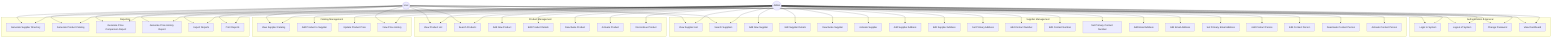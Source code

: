 graph TD
    User((User))
    Admin((Admin))

    %% Common use cases
    UC1[Login to System]
    UC2[Logout of System]
    UC3[Change Password]
    UC4[View Dashboard]

    %% Supplier Management
    SM1[View Supplier List]
    SM2[Search Suppliers]
    SM3[Add New Supplier]
    SM4[Edit Supplier Details]
    SM5[Deactivate Supplier]
    SM6[Activate Supplier]
    SM7[Add Supplier Address]
    SM8[Edit Supplier Address]
    SM9[Set Primary Address]
    SM10[Add Contact Number]
    SM11[Edit Contact Number]
    SM12[Set Primary Contact Number]
    SM13[Add Email Address]
    SM14[Edit Email Address]
    SM15[Set Primary Email Address]
    SM16[Add Contact Person]
    SM17[Edit Contact Person]
    SM18[Deactivate Contact Person]
    SM19[Activate Contact Person]

    %% Product Management
    PM1[View Product List]
    PM2[Search Products]
    PM3[Add New Product]
    PM4[Edit Product Details]
    PM5[Deactivate Product]
    PM6[Activate Product]
    PM7[Discontinue Product]

    %% Catalog Management
    CM1[View Supplier Catalog]
    CM2[Add Product to Supplier]
    CM3[Update Product Price]
    CM4[View Price History]

    %% Reporting
    R1[Generate Supplier Directory]
    R2[Generate Product Catalog]
    R3[Generate Price Comparison Report]
    R4[Generate Price History Report]
    R5[Export Reports]
    R6[Print Reports]

    %% Connect users to use cases
    User --> UC1
    User --> UC2
    User --> UC3
    User --> UC4

    User --> SM1
    User --> SM2
    
    User --> PM1
    User --> PM2
    
    User --> CM1
    User --> CM4

    User --> R1
    User --> R2
    User --> R3
    User --> R4
    User --> R5
    User --> R6

    Admin --> UC1
    Admin --> UC2
    Admin --> UC3
    Admin --> UC4

    Admin --> SM1
    Admin --> SM2
    Admin --> SM3
    Admin --> SM4
    Admin --> SM5
    Admin --> SM6
    Admin --> SM7
    Admin --> SM8
    Admin --> SM9
    Admin --> SM10
    Admin --> SM11
    Admin --> SM12
    Admin --> SM13
    Admin --> SM14
    Admin --> SM15
    Admin --> SM16
    Admin --> SM17
    Admin --> SM18
    Admin --> SM19

    Admin --> PM1
    Admin --> PM2
    Admin --> PM3
    Admin --> PM4
    Admin --> PM5
    Admin --> PM6
    Admin --> PM7

    Admin --> CM1
    Admin --> CM2
    Admin --> CM3
    Admin --> CM4

    Admin --> R1
    Admin --> R2
    Admin --> R3
    Admin --> R4
    Admin --> R5
    Admin --> R6

    %% Group related use cases
    subgraph "Authentication & General"
        UC1
        UC2
        UC3
        UC4
    end

    subgraph "Supplier Management"
        SM1
        SM2
        SM3
        SM4
        SM5
        SM6
        SM7
        SM8
        SM9
        SM10
        SM11
        SM12
        SM13
        SM14
        SM15
        SM16
        SM17
        SM18
        SM19
    end

    subgraph "Product Management"
        PM1
        PM2
        PM3
        PM4
        PM5
        PM6
        PM7
    end

    subgraph "Catalog Management"
        CM1
        CM2
        CM3
        CM4
    end

    subgraph "Reporting"
        R1
        R2
        R3
        R4
        R5
        R6
    end